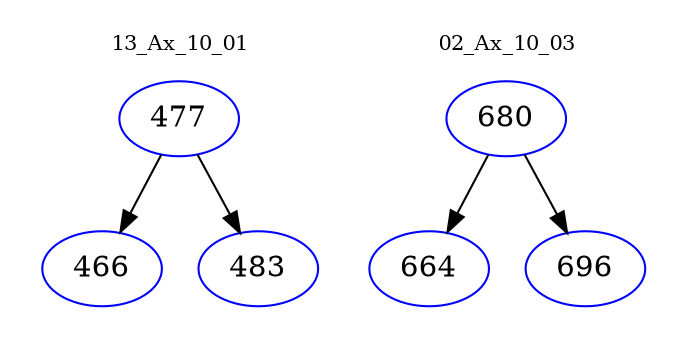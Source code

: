 digraph{
subgraph cluster_0 {
color = white
label = "13_Ax_10_01";
fontsize=10;
T0_477 [label="477", color="blue"]
T0_477 -> T0_466 [color="black"]
T0_466 [label="466", color="blue"]
T0_477 -> T0_483 [color="black"]
T0_483 [label="483", color="blue"]
}
subgraph cluster_1 {
color = white
label = "02_Ax_10_03";
fontsize=10;
T1_680 [label="680", color="blue"]
T1_680 -> T1_664 [color="black"]
T1_664 [label="664", color="blue"]
T1_680 -> T1_696 [color="black"]
T1_696 [label="696", color="blue"]
}
}
